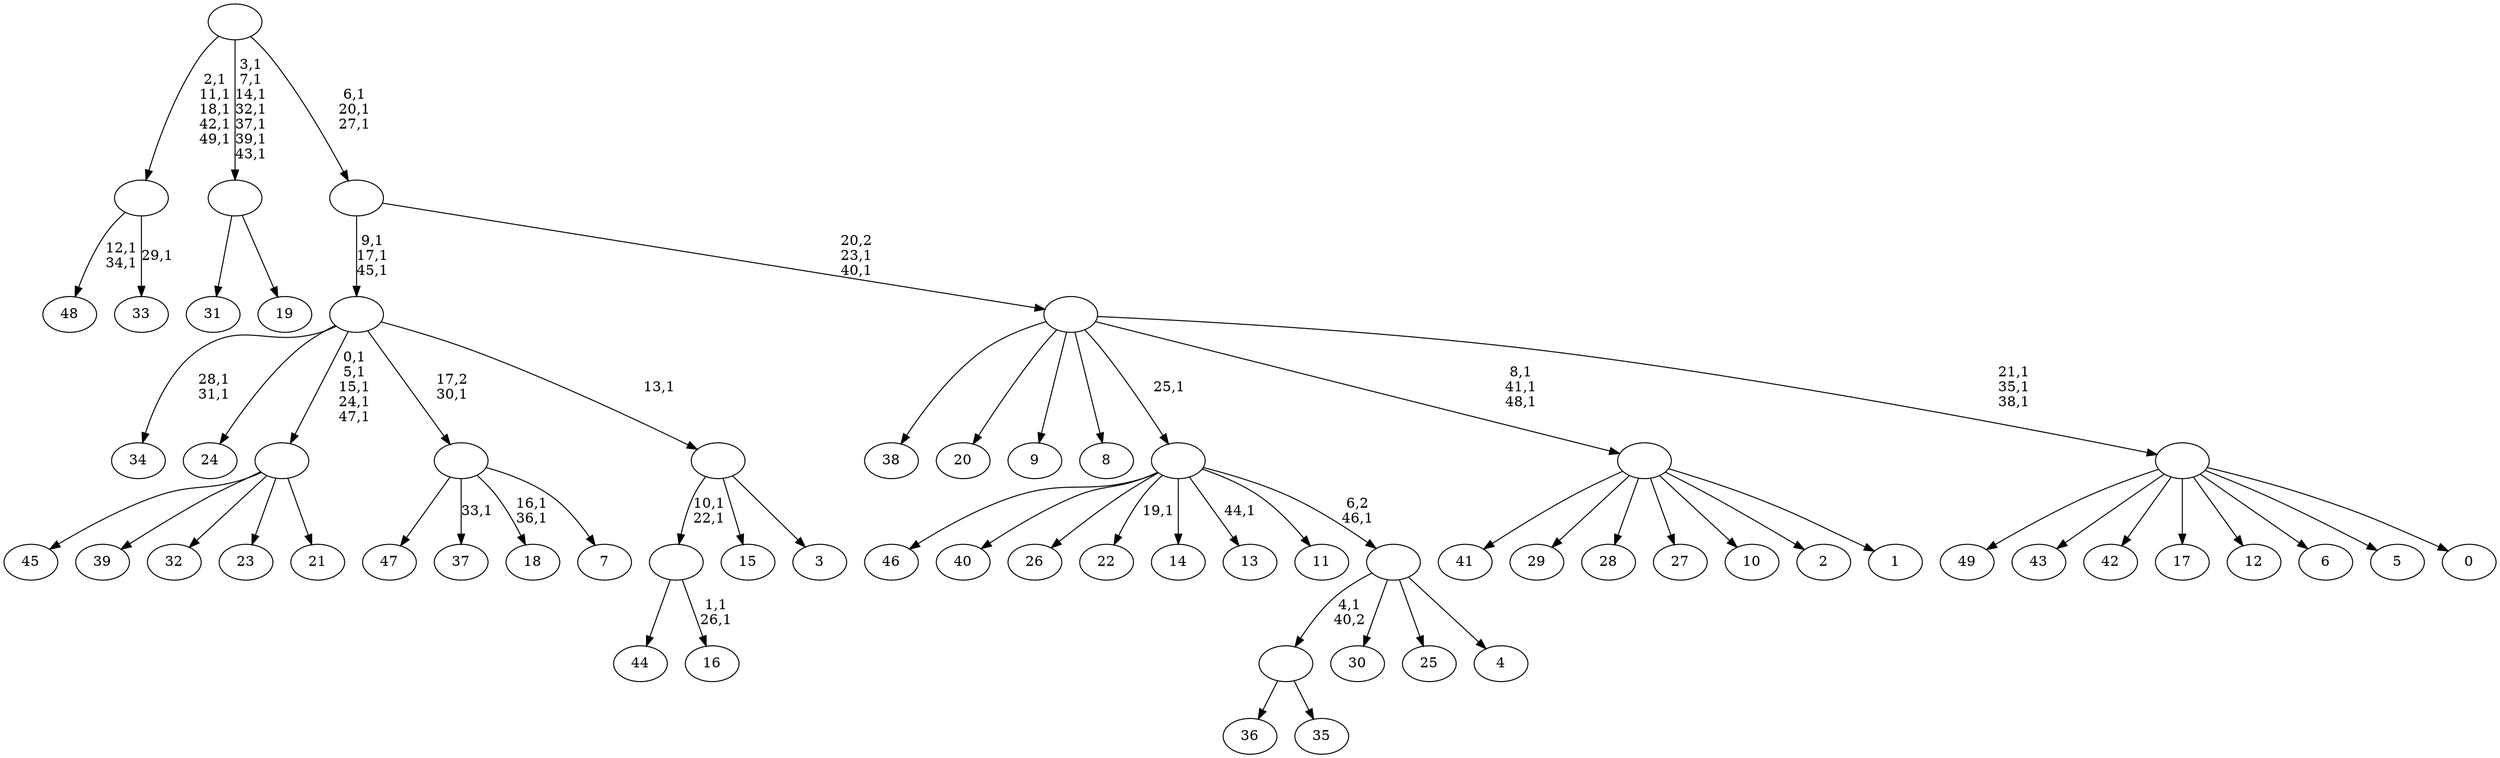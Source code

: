 digraph T {
	100 [label="49"]
	99 [label="48"]
	96 [label="47"]
	95 [label="46"]
	94 [label="45"]
	93 [label="44"]
	92 [label="43"]
	91 [label="42"]
	90 [label="41"]
	89 [label="40"]
	88 [label="39"]
	87 [label="38"]
	86 [label="37"]
	84 [label="36"]
	83 [label="35"]
	82 [label=""]
	81 [label="34"]
	78 [label="33"]
	76 [label=""]
	71 [label="32"]
	70 [label="31"]
	69 [label="30"]
	68 [label="29"]
	67 [label="28"]
	66 [label="27"]
	65 [label="26"]
	64 [label="25"]
	63 [label="24"]
	62 [label="23"]
	61 [label="22"]
	59 [label="21"]
	58 [label=""]
	53 [label="20"]
	52 [label="19"]
	51 [label=""]
	44 [label="18"]
	41 [label="17"]
	40 [label="16"]
	37 [label=""]
	35 [label="15"]
	34 [label="14"]
	33 [label="13"]
	31 [label="12"]
	30 [label="11"]
	29 [label="10"]
	28 [label="9"]
	27 [label="8"]
	26 [label="7"]
	25 [label=""]
	24 [label="6"]
	23 [label="5"]
	22 [label="4"]
	21 [label=""]
	20 [label=""]
	19 [label="3"]
	18 [label=""]
	17 [label=""]
	14 [label="2"]
	13 [label="1"]
	12 [label=""]
	9 [label="0"]
	8 [label=""]
	5 [label=""]
	3 [label=""]
	0 [label=""]
	82 -> 84 [label=""]
	82 -> 83 [label=""]
	76 -> 78 [label="29,1"]
	76 -> 99 [label="12,1\n34,1"]
	58 -> 94 [label=""]
	58 -> 88 [label=""]
	58 -> 71 [label=""]
	58 -> 62 [label=""]
	58 -> 59 [label=""]
	51 -> 70 [label=""]
	51 -> 52 [label=""]
	37 -> 40 [label="1,1\n26,1"]
	37 -> 93 [label=""]
	25 -> 44 [label="16,1\n36,1"]
	25 -> 86 [label="33,1"]
	25 -> 96 [label=""]
	25 -> 26 [label=""]
	21 -> 82 [label="4,1\n40,2"]
	21 -> 69 [label=""]
	21 -> 64 [label=""]
	21 -> 22 [label=""]
	20 -> 33 [label="44,1"]
	20 -> 61 [label="19,1"]
	20 -> 95 [label=""]
	20 -> 89 [label=""]
	20 -> 65 [label=""]
	20 -> 34 [label=""]
	20 -> 30 [label=""]
	20 -> 21 [label="6,2\n46,1"]
	18 -> 37 [label="10,1\n22,1"]
	18 -> 35 [label=""]
	18 -> 19 [label=""]
	17 -> 58 [label="0,1\n5,1\n15,1\n24,1\n47,1"]
	17 -> 81 [label="28,1\n31,1"]
	17 -> 63 [label=""]
	17 -> 25 [label="17,2\n30,1"]
	17 -> 18 [label="13,1"]
	12 -> 90 [label=""]
	12 -> 68 [label=""]
	12 -> 67 [label=""]
	12 -> 66 [label=""]
	12 -> 29 [label=""]
	12 -> 14 [label=""]
	12 -> 13 [label=""]
	8 -> 100 [label=""]
	8 -> 92 [label=""]
	8 -> 91 [label=""]
	8 -> 41 [label=""]
	8 -> 31 [label=""]
	8 -> 24 [label=""]
	8 -> 23 [label=""]
	8 -> 9 [label=""]
	5 -> 8 [label="21,1\n35,1\n38,1"]
	5 -> 12 [label="8,1\n41,1\n48,1"]
	5 -> 87 [label=""]
	5 -> 53 [label=""]
	5 -> 28 [label=""]
	5 -> 27 [label=""]
	5 -> 20 [label="25,1"]
	3 -> 5 [label="20,2\n23,1\n40,1"]
	3 -> 17 [label="9,1\n17,1\n45,1"]
	0 -> 3 [label="6,1\n20,1\n27,1"]
	0 -> 51 [label="3,1\n7,1\n14,1\n32,1\n37,1\n39,1\n43,1"]
	0 -> 76 [label="2,1\n11,1\n18,1\n42,1\n49,1"]
}
